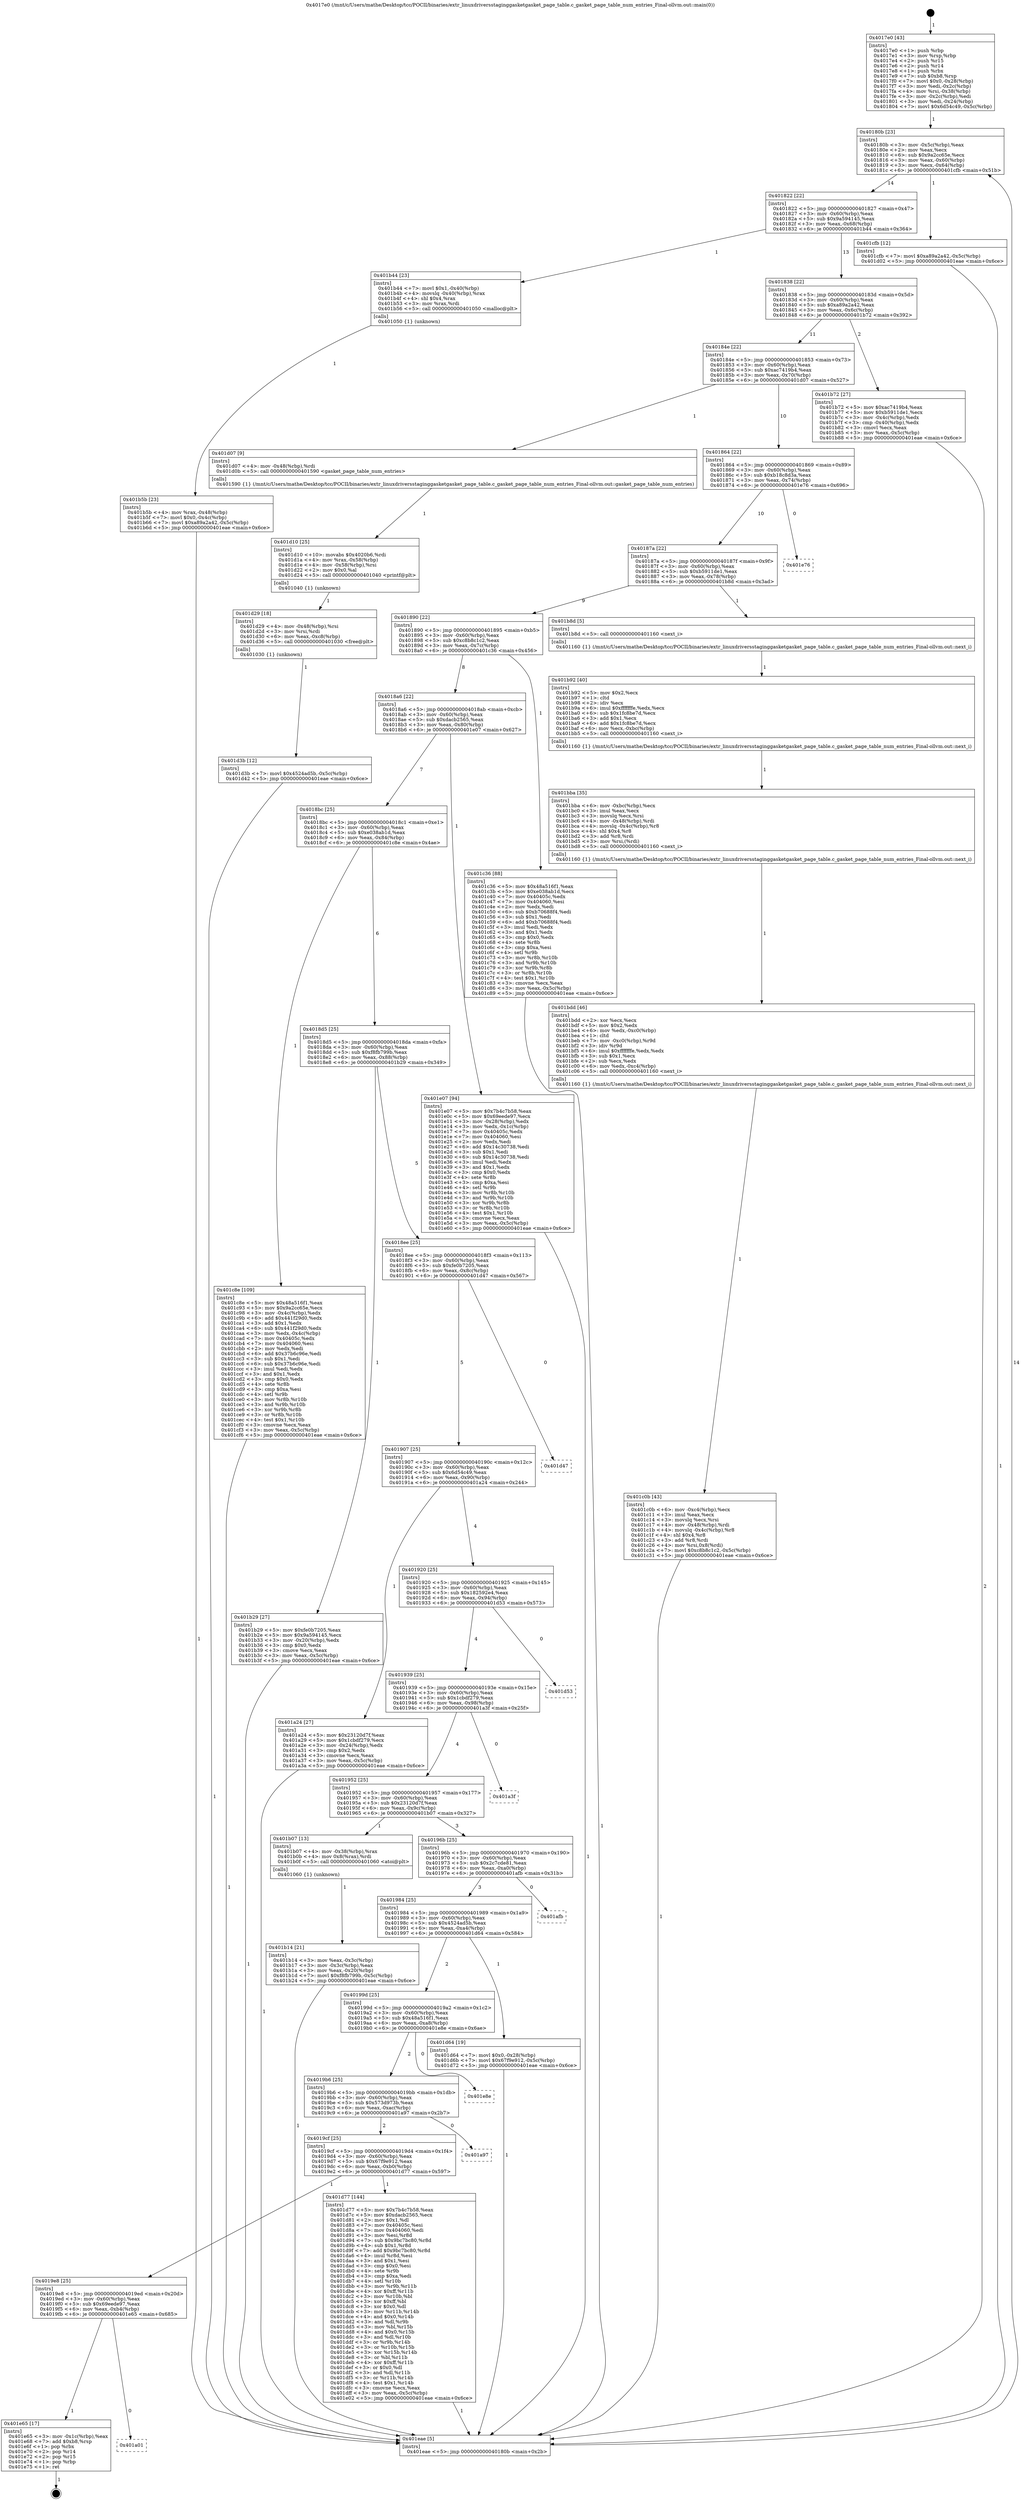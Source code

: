digraph "0x4017e0" {
  label = "0x4017e0 (/mnt/c/Users/mathe/Desktop/tcc/POCII/binaries/extr_linuxdriversstaginggasketgasket_page_table.c_gasket_page_table_num_entries_Final-ollvm.out::main(0))"
  labelloc = "t"
  node[shape=record]

  Entry [label="",width=0.3,height=0.3,shape=circle,fillcolor=black,style=filled]
  "0x40180b" [label="{
     0x40180b [23]\l
     | [instrs]\l
     &nbsp;&nbsp;0x40180b \<+3\>: mov -0x5c(%rbp),%eax\l
     &nbsp;&nbsp;0x40180e \<+2\>: mov %eax,%ecx\l
     &nbsp;&nbsp;0x401810 \<+6\>: sub $0x9a2cc65e,%ecx\l
     &nbsp;&nbsp;0x401816 \<+3\>: mov %eax,-0x60(%rbp)\l
     &nbsp;&nbsp;0x401819 \<+3\>: mov %ecx,-0x64(%rbp)\l
     &nbsp;&nbsp;0x40181c \<+6\>: je 0000000000401cfb \<main+0x51b\>\l
  }"]
  "0x401cfb" [label="{
     0x401cfb [12]\l
     | [instrs]\l
     &nbsp;&nbsp;0x401cfb \<+7\>: movl $0xa89a2a42,-0x5c(%rbp)\l
     &nbsp;&nbsp;0x401d02 \<+5\>: jmp 0000000000401eae \<main+0x6ce\>\l
  }"]
  "0x401822" [label="{
     0x401822 [22]\l
     | [instrs]\l
     &nbsp;&nbsp;0x401822 \<+5\>: jmp 0000000000401827 \<main+0x47\>\l
     &nbsp;&nbsp;0x401827 \<+3\>: mov -0x60(%rbp),%eax\l
     &nbsp;&nbsp;0x40182a \<+5\>: sub $0x9a594145,%eax\l
     &nbsp;&nbsp;0x40182f \<+3\>: mov %eax,-0x68(%rbp)\l
     &nbsp;&nbsp;0x401832 \<+6\>: je 0000000000401b44 \<main+0x364\>\l
  }"]
  Exit [label="",width=0.3,height=0.3,shape=circle,fillcolor=black,style=filled,peripheries=2]
  "0x401b44" [label="{
     0x401b44 [23]\l
     | [instrs]\l
     &nbsp;&nbsp;0x401b44 \<+7\>: movl $0x1,-0x40(%rbp)\l
     &nbsp;&nbsp;0x401b4b \<+4\>: movslq -0x40(%rbp),%rax\l
     &nbsp;&nbsp;0x401b4f \<+4\>: shl $0x4,%rax\l
     &nbsp;&nbsp;0x401b53 \<+3\>: mov %rax,%rdi\l
     &nbsp;&nbsp;0x401b56 \<+5\>: call 0000000000401050 \<malloc@plt\>\l
     | [calls]\l
     &nbsp;&nbsp;0x401050 \{1\} (unknown)\l
  }"]
  "0x401838" [label="{
     0x401838 [22]\l
     | [instrs]\l
     &nbsp;&nbsp;0x401838 \<+5\>: jmp 000000000040183d \<main+0x5d\>\l
     &nbsp;&nbsp;0x40183d \<+3\>: mov -0x60(%rbp),%eax\l
     &nbsp;&nbsp;0x401840 \<+5\>: sub $0xa89a2a42,%eax\l
     &nbsp;&nbsp;0x401845 \<+3\>: mov %eax,-0x6c(%rbp)\l
     &nbsp;&nbsp;0x401848 \<+6\>: je 0000000000401b72 \<main+0x392\>\l
  }"]
  "0x401a01" [label="{
     0x401a01\l
  }", style=dashed]
  "0x401b72" [label="{
     0x401b72 [27]\l
     | [instrs]\l
     &nbsp;&nbsp;0x401b72 \<+5\>: mov $0xac7419b4,%eax\l
     &nbsp;&nbsp;0x401b77 \<+5\>: mov $0xb5911de1,%ecx\l
     &nbsp;&nbsp;0x401b7c \<+3\>: mov -0x4c(%rbp),%edx\l
     &nbsp;&nbsp;0x401b7f \<+3\>: cmp -0x40(%rbp),%edx\l
     &nbsp;&nbsp;0x401b82 \<+3\>: cmovl %ecx,%eax\l
     &nbsp;&nbsp;0x401b85 \<+3\>: mov %eax,-0x5c(%rbp)\l
     &nbsp;&nbsp;0x401b88 \<+5\>: jmp 0000000000401eae \<main+0x6ce\>\l
  }"]
  "0x40184e" [label="{
     0x40184e [22]\l
     | [instrs]\l
     &nbsp;&nbsp;0x40184e \<+5\>: jmp 0000000000401853 \<main+0x73\>\l
     &nbsp;&nbsp;0x401853 \<+3\>: mov -0x60(%rbp),%eax\l
     &nbsp;&nbsp;0x401856 \<+5\>: sub $0xac7419b4,%eax\l
     &nbsp;&nbsp;0x40185b \<+3\>: mov %eax,-0x70(%rbp)\l
     &nbsp;&nbsp;0x40185e \<+6\>: je 0000000000401d07 \<main+0x527\>\l
  }"]
  "0x401e65" [label="{
     0x401e65 [17]\l
     | [instrs]\l
     &nbsp;&nbsp;0x401e65 \<+3\>: mov -0x1c(%rbp),%eax\l
     &nbsp;&nbsp;0x401e68 \<+7\>: add $0xb8,%rsp\l
     &nbsp;&nbsp;0x401e6f \<+1\>: pop %rbx\l
     &nbsp;&nbsp;0x401e70 \<+2\>: pop %r14\l
     &nbsp;&nbsp;0x401e72 \<+2\>: pop %r15\l
     &nbsp;&nbsp;0x401e74 \<+1\>: pop %rbp\l
     &nbsp;&nbsp;0x401e75 \<+1\>: ret\l
  }"]
  "0x401d07" [label="{
     0x401d07 [9]\l
     | [instrs]\l
     &nbsp;&nbsp;0x401d07 \<+4\>: mov -0x48(%rbp),%rdi\l
     &nbsp;&nbsp;0x401d0b \<+5\>: call 0000000000401590 \<gasket_page_table_num_entries\>\l
     | [calls]\l
     &nbsp;&nbsp;0x401590 \{1\} (/mnt/c/Users/mathe/Desktop/tcc/POCII/binaries/extr_linuxdriversstaginggasketgasket_page_table.c_gasket_page_table_num_entries_Final-ollvm.out::gasket_page_table_num_entries)\l
  }"]
  "0x401864" [label="{
     0x401864 [22]\l
     | [instrs]\l
     &nbsp;&nbsp;0x401864 \<+5\>: jmp 0000000000401869 \<main+0x89\>\l
     &nbsp;&nbsp;0x401869 \<+3\>: mov -0x60(%rbp),%eax\l
     &nbsp;&nbsp;0x40186c \<+5\>: sub $0xb18c8d3a,%eax\l
     &nbsp;&nbsp;0x401871 \<+3\>: mov %eax,-0x74(%rbp)\l
     &nbsp;&nbsp;0x401874 \<+6\>: je 0000000000401e76 \<main+0x696\>\l
  }"]
  "0x4019e8" [label="{
     0x4019e8 [25]\l
     | [instrs]\l
     &nbsp;&nbsp;0x4019e8 \<+5\>: jmp 00000000004019ed \<main+0x20d\>\l
     &nbsp;&nbsp;0x4019ed \<+3\>: mov -0x60(%rbp),%eax\l
     &nbsp;&nbsp;0x4019f0 \<+5\>: sub $0x69eede97,%eax\l
     &nbsp;&nbsp;0x4019f5 \<+6\>: mov %eax,-0xb4(%rbp)\l
     &nbsp;&nbsp;0x4019fb \<+6\>: je 0000000000401e65 \<main+0x685\>\l
  }"]
  "0x401e76" [label="{
     0x401e76\l
  }", style=dashed]
  "0x40187a" [label="{
     0x40187a [22]\l
     | [instrs]\l
     &nbsp;&nbsp;0x40187a \<+5\>: jmp 000000000040187f \<main+0x9f\>\l
     &nbsp;&nbsp;0x40187f \<+3\>: mov -0x60(%rbp),%eax\l
     &nbsp;&nbsp;0x401882 \<+5\>: sub $0xb5911de1,%eax\l
     &nbsp;&nbsp;0x401887 \<+3\>: mov %eax,-0x78(%rbp)\l
     &nbsp;&nbsp;0x40188a \<+6\>: je 0000000000401b8d \<main+0x3ad\>\l
  }"]
  "0x401d77" [label="{
     0x401d77 [144]\l
     | [instrs]\l
     &nbsp;&nbsp;0x401d77 \<+5\>: mov $0x7b4c7b58,%eax\l
     &nbsp;&nbsp;0x401d7c \<+5\>: mov $0xdacb2565,%ecx\l
     &nbsp;&nbsp;0x401d81 \<+2\>: mov $0x1,%dl\l
     &nbsp;&nbsp;0x401d83 \<+7\>: mov 0x40405c,%esi\l
     &nbsp;&nbsp;0x401d8a \<+7\>: mov 0x404060,%edi\l
     &nbsp;&nbsp;0x401d91 \<+3\>: mov %esi,%r8d\l
     &nbsp;&nbsp;0x401d94 \<+7\>: sub $0x9bc7bc80,%r8d\l
     &nbsp;&nbsp;0x401d9b \<+4\>: sub $0x1,%r8d\l
     &nbsp;&nbsp;0x401d9f \<+7\>: add $0x9bc7bc80,%r8d\l
     &nbsp;&nbsp;0x401da6 \<+4\>: imul %r8d,%esi\l
     &nbsp;&nbsp;0x401daa \<+3\>: and $0x1,%esi\l
     &nbsp;&nbsp;0x401dad \<+3\>: cmp $0x0,%esi\l
     &nbsp;&nbsp;0x401db0 \<+4\>: sete %r9b\l
     &nbsp;&nbsp;0x401db4 \<+3\>: cmp $0xa,%edi\l
     &nbsp;&nbsp;0x401db7 \<+4\>: setl %r10b\l
     &nbsp;&nbsp;0x401dbb \<+3\>: mov %r9b,%r11b\l
     &nbsp;&nbsp;0x401dbe \<+4\>: xor $0xff,%r11b\l
     &nbsp;&nbsp;0x401dc2 \<+3\>: mov %r10b,%bl\l
     &nbsp;&nbsp;0x401dc5 \<+3\>: xor $0xff,%bl\l
     &nbsp;&nbsp;0x401dc8 \<+3\>: xor $0x0,%dl\l
     &nbsp;&nbsp;0x401dcb \<+3\>: mov %r11b,%r14b\l
     &nbsp;&nbsp;0x401dce \<+4\>: and $0x0,%r14b\l
     &nbsp;&nbsp;0x401dd2 \<+3\>: and %dl,%r9b\l
     &nbsp;&nbsp;0x401dd5 \<+3\>: mov %bl,%r15b\l
     &nbsp;&nbsp;0x401dd8 \<+4\>: and $0x0,%r15b\l
     &nbsp;&nbsp;0x401ddc \<+3\>: and %dl,%r10b\l
     &nbsp;&nbsp;0x401ddf \<+3\>: or %r9b,%r14b\l
     &nbsp;&nbsp;0x401de2 \<+3\>: or %r10b,%r15b\l
     &nbsp;&nbsp;0x401de5 \<+3\>: xor %r15b,%r14b\l
     &nbsp;&nbsp;0x401de8 \<+3\>: or %bl,%r11b\l
     &nbsp;&nbsp;0x401deb \<+4\>: xor $0xff,%r11b\l
     &nbsp;&nbsp;0x401def \<+3\>: or $0x0,%dl\l
     &nbsp;&nbsp;0x401df2 \<+3\>: and %dl,%r11b\l
     &nbsp;&nbsp;0x401df5 \<+3\>: or %r11b,%r14b\l
     &nbsp;&nbsp;0x401df8 \<+4\>: test $0x1,%r14b\l
     &nbsp;&nbsp;0x401dfc \<+3\>: cmovne %ecx,%eax\l
     &nbsp;&nbsp;0x401dff \<+3\>: mov %eax,-0x5c(%rbp)\l
     &nbsp;&nbsp;0x401e02 \<+5\>: jmp 0000000000401eae \<main+0x6ce\>\l
  }"]
  "0x401b8d" [label="{
     0x401b8d [5]\l
     | [instrs]\l
     &nbsp;&nbsp;0x401b8d \<+5\>: call 0000000000401160 \<next_i\>\l
     | [calls]\l
     &nbsp;&nbsp;0x401160 \{1\} (/mnt/c/Users/mathe/Desktop/tcc/POCII/binaries/extr_linuxdriversstaginggasketgasket_page_table.c_gasket_page_table_num_entries_Final-ollvm.out::next_i)\l
  }"]
  "0x401890" [label="{
     0x401890 [22]\l
     | [instrs]\l
     &nbsp;&nbsp;0x401890 \<+5\>: jmp 0000000000401895 \<main+0xb5\>\l
     &nbsp;&nbsp;0x401895 \<+3\>: mov -0x60(%rbp),%eax\l
     &nbsp;&nbsp;0x401898 \<+5\>: sub $0xc8b8c1c2,%eax\l
     &nbsp;&nbsp;0x40189d \<+3\>: mov %eax,-0x7c(%rbp)\l
     &nbsp;&nbsp;0x4018a0 \<+6\>: je 0000000000401c36 \<main+0x456\>\l
  }"]
  "0x4019cf" [label="{
     0x4019cf [25]\l
     | [instrs]\l
     &nbsp;&nbsp;0x4019cf \<+5\>: jmp 00000000004019d4 \<main+0x1f4\>\l
     &nbsp;&nbsp;0x4019d4 \<+3\>: mov -0x60(%rbp),%eax\l
     &nbsp;&nbsp;0x4019d7 \<+5\>: sub $0x67f9e912,%eax\l
     &nbsp;&nbsp;0x4019dc \<+6\>: mov %eax,-0xb0(%rbp)\l
     &nbsp;&nbsp;0x4019e2 \<+6\>: je 0000000000401d77 \<main+0x597\>\l
  }"]
  "0x401c36" [label="{
     0x401c36 [88]\l
     | [instrs]\l
     &nbsp;&nbsp;0x401c36 \<+5\>: mov $0x48a516f1,%eax\l
     &nbsp;&nbsp;0x401c3b \<+5\>: mov $0xe038ab1d,%ecx\l
     &nbsp;&nbsp;0x401c40 \<+7\>: mov 0x40405c,%edx\l
     &nbsp;&nbsp;0x401c47 \<+7\>: mov 0x404060,%esi\l
     &nbsp;&nbsp;0x401c4e \<+2\>: mov %edx,%edi\l
     &nbsp;&nbsp;0x401c50 \<+6\>: sub $0xb70688f4,%edi\l
     &nbsp;&nbsp;0x401c56 \<+3\>: sub $0x1,%edi\l
     &nbsp;&nbsp;0x401c59 \<+6\>: add $0xb70688f4,%edi\l
     &nbsp;&nbsp;0x401c5f \<+3\>: imul %edi,%edx\l
     &nbsp;&nbsp;0x401c62 \<+3\>: and $0x1,%edx\l
     &nbsp;&nbsp;0x401c65 \<+3\>: cmp $0x0,%edx\l
     &nbsp;&nbsp;0x401c68 \<+4\>: sete %r8b\l
     &nbsp;&nbsp;0x401c6c \<+3\>: cmp $0xa,%esi\l
     &nbsp;&nbsp;0x401c6f \<+4\>: setl %r9b\l
     &nbsp;&nbsp;0x401c73 \<+3\>: mov %r8b,%r10b\l
     &nbsp;&nbsp;0x401c76 \<+3\>: and %r9b,%r10b\l
     &nbsp;&nbsp;0x401c79 \<+3\>: xor %r9b,%r8b\l
     &nbsp;&nbsp;0x401c7c \<+3\>: or %r8b,%r10b\l
     &nbsp;&nbsp;0x401c7f \<+4\>: test $0x1,%r10b\l
     &nbsp;&nbsp;0x401c83 \<+3\>: cmovne %ecx,%eax\l
     &nbsp;&nbsp;0x401c86 \<+3\>: mov %eax,-0x5c(%rbp)\l
     &nbsp;&nbsp;0x401c89 \<+5\>: jmp 0000000000401eae \<main+0x6ce\>\l
  }"]
  "0x4018a6" [label="{
     0x4018a6 [22]\l
     | [instrs]\l
     &nbsp;&nbsp;0x4018a6 \<+5\>: jmp 00000000004018ab \<main+0xcb\>\l
     &nbsp;&nbsp;0x4018ab \<+3\>: mov -0x60(%rbp),%eax\l
     &nbsp;&nbsp;0x4018ae \<+5\>: sub $0xdacb2565,%eax\l
     &nbsp;&nbsp;0x4018b3 \<+3\>: mov %eax,-0x80(%rbp)\l
     &nbsp;&nbsp;0x4018b6 \<+6\>: je 0000000000401e07 \<main+0x627\>\l
  }"]
  "0x401a97" [label="{
     0x401a97\l
  }", style=dashed]
  "0x401e07" [label="{
     0x401e07 [94]\l
     | [instrs]\l
     &nbsp;&nbsp;0x401e07 \<+5\>: mov $0x7b4c7b58,%eax\l
     &nbsp;&nbsp;0x401e0c \<+5\>: mov $0x69eede97,%ecx\l
     &nbsp;&nbsp;0x401e11 \<+3\>: mov -0x28(%rbp),%edx\l
     &nbsp;&nbsp;0x401e14 \<+3\>: mov %edx,-0x1c(%rbp)\l
     &nbsp;&nbsp;0x401e17 \<+7\>: mov 0x40405c,%edx\l
     &nbsp;&nbsp;0x401e1e \<+7\>: mov 0x404060,%esi\l
     &nbsp;&nbsp;0x401e25 \<+2\>: mov %edx,%edi\l
     &nbsp;&nbsp;0x401e27 \<+6\>: add $0x14c30738,%edi\l
     &nbsp;&nbsp;0x401e2d \<+3\>: sub $0x1,%edi\l
     &nbsp;&nbsp;0x401e30 \<+6\>: sub $0x14c30738,%edi\l
     &nbsp;&nbsp;0x401e36 \<+3\>: imul %edi,%edx\l
     &nbsp;&nbsp;0x401e39 \<+3\>: and $0x1,%edx\l
     &nbsp;&nbsp;0x401e3c \<+3\>: cmp $0x0,%edx\l
     &nbsp;&nbsp;0x401e3f \<+4\>: sete %r8b\l
     &nbsp;&nbsp;0x401e43 \<+3\>: cmp $0xa,%esi\l
     &nbsp;&nbsp;0x401e46 \<+4\>: setl %r9b\l
     &nbsp;&nbsp;0x401e4a \<+3\>: mov %r8b,%r10b\l
     &nbsp;&nbsp;0x401e4d \<+3\>: and %r9b,%r10b\l
     &nbsp;&nbsp;0x401e50 \<+3\>: xor %r9b,%r8b\l
     &nbsp;&nbsp;0x401e53 \<+3\>: or %r8b,%r10b\l
     &nbsp;&nbsp;0x401e56 \<+4\>: test $0x1,%r10b\l
     &nbsp;&nbsp;0x401e5a \<+3\>: cmovne %ecx,%eax\l
     &nbsp;&nbsp;0x401e5d \<+3\>: mov %eax,-0x5c(%rbp)\l
     &nbsp;&nbsp;0x401e60 \<+5\>: jmp 0000000000401eae \<main+0x6ce\>\l
  }"]
  "0x4018bc" [label="{
     0x4018bc [25]\l
     | [instrs]\l
     &nbsp;&nbsp;0x4018bc \<+5\>: jmp 00000000004018c1 \<main+0xe1\>\l
     &nbsp;&nbsp;0x4018c1 \<+3\>: mov -0x60(%rbp),%eax\l
     &nbsp;&nbsp;0x4018c4 \<+5\>: sub $0xe038ab1d,%eax\l
     &nbsp;&nbsp;0x4018c9 \<+6\>: mov %eax,-0x84(%rbp)\l
     &nbsp;&nbsp;0x4018cf \<+6\>: je 0000000000401c8e \<main+0x4ae\>\l
  }"]
  "0x4019b6" [label="{
     0x4019b6 [25]\l
     | [instrs]\l
     &nbsp;&nbsp;0x4019b6 \<+5\>: jmp 00000000004019bb \<main+0x1db\>\l
     &nbsp;&nbsp;0x4019bb \<+3\>: mov -0x60(%rbp),%eax\l
     &nbsp;&nbsp;0x4019be \<+5\>: sub $0x573d973b,%eax\l
     &nbsp;&nbsp;0x4019c3 \<+6\>: mov %eax,-0xac(%rbp)\l
     &nbsp;&nbsp;0x4019c9 \<+6\>: je 0000000000401a97 \<main+0x2b7\>\l
  }"]
  "0x401c8e" [label="{
     0x401c8e [109]\l
     | [instrs]\l
     &nbsp;&nbsp;0x401c8e \<+5\>: mov $0x48a516f1,%eax\l
     &nbsp;&nbsp;0x401c93 \<+5\>: mov $0x9a2cc65e,%ecx\l
     &nbsp;&nbsp;0x401c98 \<+3\>: mov -0x4c(%rbp),%edx\l
     &nbsp;&nbsp;0x401c9b \<+6\>: add $0x441f29d0,%edx\l
     &nbsp;&nbsp;0x401ca1 \<+3\>: add $0x1,%edx\l
     &nbsp;&nbsp;0x401ca4 \<+6\>: sub $0x441f29d0,%edx\l
     &nbsp;&nbsp;0x401caa \<+3\>: mov %edx,-0x4c(%rbp)\l
     &nbsp;&nbsp;0x401cad \<+7\>: mov 0x40405c,%edx\l
     &nbsp;&nbsp;0x401cb4 \<+7\>: mov 0x404060,%esi\l
     &nbsp;&nbsp;0x401cbb \<+2\>: mov %edx,%edi\l
     &nbsp;&nbsp;0x401cbd \<+6\>: add $0x37b6c96e,%edi\l
     &nbsp;&nbsp;0x401cc3 \<+3\>: sub $0x1,%edi\l
     &nbsp;&nbsp;0x401cc6 \<+6\>: sub $0x37b6c96e,%edi\l
     &nbsp;&nbsp;0x401ccc \<+3\>: imul %edi,%edx\l
     &nbsp;&nbsp;0x401ccf \<+3\>: and $0x1,%edx\l
     &nbsp;&nbsp;0x401cd2 \<+3\>: cmp $0x0,%edx\l
     &nbsp;&nbsp;0x401cd5 \<+4\>: sete %r8b\l
     &nbsp;&nbsp;0x401cd9 \<+3\>: cmp $0xa,%esi\l
     &nbsp;&nbsp;0x401cdc \<+4\>: setl %r9b\l
     &nbsp;&nbsp;0x401ce0 \<+3\>: mov %r8b,%r10b\l
     &nbsp;&nbsp;0x401ce3 \<+3\>: and %r9b,%r10b\l
     &nbsp;&nbsp;0x401ce6 \<+3\>: xor %r9b,%r8b\l
     &nbsp;&nbsp;0x401ce9 \<+3\>: or %r8b,%r10b\l
     &nbsp;&nbsp;0x401cec \<+4\>: test $0x1,%r10b\l
     &nbsp;&nbsp;0x401cf0 \<+3\>: cmovne %ecx,%eax\l
     &nbsp;&nbsp;0x401cf3 \<+3\>: mov %eax,-0x5c(%rbp)\l
     &nbsp;&nbsp;0x401cf6 \<+5\>: jmp 0000000000401eae \<main+0x6ce\>\l
  }"]
  "0x4018d5" [label="{
     0x4018d5 [25]\l
     | [instrs]\l
     &nbsp;&nbsp;0x4018d5 \<+5\>: jmp 00000000004018da \<main+0xfa\>\l
     &nbsp;&nbsp;0x4018da \<+3\>: mov -0x60(%rbp),%eax\l
     &nbsp;&nbsp;0x4018dd \<+5\>: sub $0xf8fb799b,%eax\l
     &nbsp;&nbsp;0x4018e2 \<+6\>: mov %eax,-0x88(%rbp)\l
     &nbsp;&nbsp;0x4018e8 \<+6\>: je 0000000000401b29 \<main+0x349\>\l
  }"]
  "0x401e8e" [label="{
     0x401e8e\l
  }", style=dashed]
  "0x401b29" [label="{
     0x401b29 [27]\l
     | [instrs]\l
     &nbsp;&nbsp;0x401b29 \<+5\>: mov $0xfe0b7205,%eax\l
     &nbsp;&nbsp;0x401b2e \<+5\>: mov $0x9a594145,%ecx\l
     &nbsp;&nbsp;0x401b33 \<+3\>: mov -0x20(%rbp),%edx\l
     &nbsp;&nbsp;0x401b36 \<+3\>: cmp $0x0,%edx\l
     &nbsp;&nbsp;0x401b39 \<+3\>: cmove %ecx,%eax\l
     &nbsp;&nbsp;0x401b3c \<+3\>: mov %eax,-0x5c(%rbp)\l
     &nbsp;&nbsp;0x401b3f \<+5\>: jmp 0000000000401eae \<main+0x6ce\>\l
  }"]
  "0x4018ee" [label="{
     0x4018ee [25]\l
     | [instrs]\l
     &nbsp;&nbsp;0x4018ee \<+5\>: jmp 00000000004018f3 \<main+0x113\>\l
     &nbsp;&nbsp;0x4018f3 \<+3\>: mov -0x60(%rbp),%eax\l
     &nbsp;&nbsp;0x4018f6 \<+5\>: sub $0xfe0b7205,%eax\l
     &nbsp;&nbsp;0x4018fb \<+6\>: mov %eax,-0x8c(%rbp)\l
     &nbsp;&nbsp;0x401901 \<+6\>: je 0000000000401d47 \<main+0x567\>\l
  }"]
  "0x40199d" [label="{
     0x40199d [25]\l
     | [instrs]\l
     &nbsp;&nbsp;0x40199d \<+5\>: jmp 00000000004019a2 \<main+0x1c2\>\l
     &nbsp;&nbsp;0x4019a2 \<+3\>: mov -0x60(%rbp),%eax\l
     &nbsp;&nbsp;0x4019a5 \<+5\>: sub $0x48a516f1,%eax\l
     &nbsp;&nbsp;0x4019aa \<+6\>: mov %eax,-0xa8(%rbp)\l
     &nbsp;&nbsp;0x4019b0 \<+6\>: je 0000000000401e8e \<main+0x6ae\>\l
  }"]
  "0x401d47" [label="{
     0x401d47\l
  }", style=dashed]
  "0x401907" [label="{
     0x401907 [25]\l
     | [instrs]\l
     &nbsp;&nbsp;0x401907 \<+5\>: jmp 000000000040190c \<main+0x12c\>\l
     &nbsp;&nbsp;0x40190c \<+3\>: mov -0x60(%rbp),%eax\l
     &nbsp;&nbsp;0x40190f \<+5\>: sub $0x6d54c49,%eax\l
     &nbsp;&nbsp;0x401914 \<+6\>: mov %eax,-0x90(%rbp)\l
     &nbsp;&nbsp;0x40191a \<+6\>: je 0000000000401a24 \<main+0x244\>\l
  }"]
  "0x401d64" [label="{
     0x401d64 [19]\l
     | [instrs]\l
     &nbsp;&nbsp;0x401d64 \<+7\>: movl $0x0,-0x28(%rbp)\l
     &nbsp;&nbsp;0x401d6b \<+7\>: movl $0x67f9e912,-0x5c(%rbp)\l
     &nbsp;&nbsp;0x401d72 \<+5\>: jmp 0000000000401eae \<main+0x6ce\>\l
  }"]
  "0x401a24" [label="{
     0x401a24 [27]\l
     | [instrs]\l
     &nbsp;&nbsp;0x401a24 \<+5\>: mov $0x23120d7f,%eax\l
     &nbsp;&nbsp;0x401a29 \<+5\>: mov $0x1cbdf279,%ecx\l
     &nbsp;&nbsp;0x401a2e \<+3\>: mov -0x24(%rbp),%edx\l
     &nbsp;&nbsp;0x401a31 \<+3\>: cmp $0x2,%edx\l
     &nbsp;&nbsp;0x401a34 \<+3\>: cmovne %ecx,%eax\l
     &nbsp;&nbsp;0x401a37 \<+3\>: mov %eax,-0x5c(%rbp)\l
     &nbsp;&nbsp;0x401a3a \<+5\>: jmp 0000000000401eae \<main+0x6ce\>\l
  }"]
  "0x401920" [label="{
     0x401920 [25]\l
     | [instrs]\l
     &nbsp;&nbsp;0x401920 \<+5\>: jmp 0000000000401925 \<main+0x145\>\l
     &nbsp;&nbsp;0x401925 \<+3\>: mov -0x60(%rbp),%eax\l
     &nbsp;&nbsp;0x401928 \<+5\>: sub $0x182592e4,%eax\l
     &nbsp;&nbsp;0x40192d \<+6\>: mov %eax,-0x94(%rbp)\l
     &nbsp;&nbsp;0x401933 \<+6\>: je 0000000000401d53 \<main+0x573\>\l
  }"]
  "0x401eae" [label="{
     0x401eae [5]\l
     | [instrs]\l
     &nbsp;&nbsp;0x401eae \<+5\>: jmp 000000000040180b \<main+0x2b\>\l
  }"]
  "0x4017e0" [label="{
     0x4017e0 [43]\l
     | [instrs]\l
     &nbsp;&nbsp;0x4017e0 \<+1\>: push %rbp\l
     &nbsp;&nbsp;0x4017e1 \<+3\>: mov %rsp,%rbp\l
     &nbsp;&nbsp;0x4017e4 \<+2\>: push %r15\l
     &nbsp;&nbsp;0x4017e6 \<+2\>: push %r14\l
     &nbsp;&nbsp;0x4017e8 \<+1\>: push %rbx\l
     &nbsp;&nbsp;0x4017e9 \<+7\>: sub $0xb8,%rsp\l
     &nbsp;&nbsp;0x4017f0 \<+7\>: movl $0x0,-0x28(%rbp)\l
     &nbsp;&nbsp;0x4017f7 \<+3\>: mov %edi,-0x2c(%rbp)\l
     &nbsp;&nbsp;0x4017fa \<+4\>: mov %rsi,-0x38(%rbp)\l
     &nbsp;&nbsp;0x4017fe \<+3\>: mov -0x2c(%rbp),%edi\l
     &nbsp;&nbsp;0x401801 \<+3\>: mov %edi,-0x24(%rbp)\l
     &nbsp;&nbsp;0x401804 \<+7\>: movl $0x6d54c49,-0x5c(%rbp)\l
  }"]
  "0x401984" [label="{
     0x401984 [25]\l
     | [instrs]\l
     &nbsp;&nbsp;0x401984 \<+5\>: jmp 0000000000401989 \<main+0x1a9\>\l
     &nbsp;&nbsp;0x401989 \<+3\>: mov -0x60(%rbp),%eax\l
     &nbsp;&nbsp;0x40198c \<+5\>: sub $0x4524ad5b,%eax\l
     &nbsp;&nbsp;0x401991 \<+6\>: mov %eax,-0xa4(%rbp)\l
     &nbsp;&nbsp;0x401997 \<+6\>: je 0000000000401d64 \<main+0x584\>\l
  }"]
  "0x401d53" [label="{
     0x401d53\l
  }", style=dashed]
  "0x401939" [label="{
     0x401939 [25]\l
     | [instrs]\l
     &nbsp;&nbsp;0x401939 \<+5\>: jmp 000000000040193e \<main+0x15e\>\l
     &nbsp;&nbsp;0x40193e \<+3\>: mov -0x60(%rbp),%eax\l
     &nbsp;&nbsp;0x401941 \<+5\>: sub $0x1cbdf279,%eax\l
     &nbsp;&nbsp;0x401946 \<+6\>: mov %eax,-0x98(%rbp)\l
     &nbsp;&nbsp;0x40194c \<+6\>: je 0000000000401a3f \<main+0x25f\>\l
  }"]
  "0x401afb" [label="{
     0x401afb\l
  }", style=dashed]
  "0x401a3f" [label="{
     0x401a3f\l
  }", style=dashed]
  "0x401952" [label="{
     0x401952 [25]\l
     | [instrs]\l
     &nbsp;&nbsp;0x401952 \<+5\>: jmp 0000000000401957 \<main+0x177\>\l
     &nbsp;&nbsp;0x401957 \<+3\>: mov -0x60(%rbp),%eax\l
     &nbsp;&nbsp;0x40195a \<+5\>: sub $0x23120d7f,%eax\l
     &nbsp;&nbsp;0x40195f \<+6\>: mov %eax,-0x9c(%rbp)\l
     &nbsp;&nbsp;0x401965 \<+6\>: je 0000000000401b07 \<main+0x327\>\l
  }"]
  "0x401d3b" [label="{
     0x401d3b [12]\l
     | [instrs]\l
     &nbsp;&nbsp;0x401d3b \<+7\>: movl $0x4524ad5b,-0x5c(%rbp)\l
     &nbsp;&nbsp;0x401d42 \<+5\>: jmp 0000000000401eae \<main+0x6ce\>\l
  }"]
  "0x401b07" [label="{
     0x401b07 [13]\l
     | [instrs]\l
     &nbsp;&nbsp;0x401b07 \<+4\>: mov -0x38(%rbp),%rax\l
     &nbsp;&nbsp;0x401b0b \<+4\>: mov 0x8(%rax),%rdi\l
     &nbsp;&nbsp;0x401b0f \<+5\>: call 0000000000401060 \<atoi@plt\>\l
     | [calls]\l
     &nbsp;&nbsp;0x401060 \{1\} (unknown)\l
  }"]
  "0x40196b" [label="{
     0x40196b [25]\l
     | [instrs]\l
     &nbsp;&nbsp;0x40196b \<+5\>: jmp 0000000000401970 \<main+0x190\>\l
     &nbsp;&nbsp;0x401970 \<+3\>: mov -0x60(%rbp),%eax\l
     &nbsp;&nbsp;0x401973 \<+5\>: sub $0x2c7cde81,%eax\l
     &nbsp;&nbsp;0x401978 \<+6\>: mov %eax,-0xa0(%rbp)\l
     &nbsp;&nbsp;0x40197e \<+6\>: je 0000000000401afb \<main+0x31b\>\l
  }"]
  "0x401b14" [label="{
     0x401b14 [21]\l
     | [instrs]\l
     &nbsp;&nbsp;0x401b14 \<+3\>: mov %eax,-0x3c(%rbp)\l
     &nbsp;&nbsp;0x401b17 \<+3\>: mov -0x3c(%rbp),%eax\l
     &nbsp;&nbsp;0x401b1a \<+3\>: mov %eax,-0x20(%rbp)\l
     &nbsp;&nbsp;0x401b1d \<+7\>: movl $0xf8fb799b,-0x5c(%rbp)\l
     &nbsp;&nbsp;0x401b24 \<+5\>: jmp 0000000000401eae \<main+0x6ce\>\l
  }"]
  "0x401b5b" [label="{
     0x401b5b [23]\l
     | [instrs]\l
     &nbsp;&nbsp;0x401b5b \<+4\>: mov %rax,-0x48(%rbp)\l
     &nbsp;&nbsp;0x401b5f \<+7\>: movl $0x0,-0x4c(%rbp)\l
     &nbsp;&nbsp;0x401b66 \<+7\>: movl $0xa89a2a42,-0x5c(%rbp)\l
     &nbsp;&nbsp;0x401b6d \<+5\>: jmp 0000000000401eae \<main+0x6ce\>\l
  }"]
  "0x401b92" [label="{
     0x401b92 [40]\l
     | [instrs]\l
     &nbsp;&nbsp;0x401b92 \<+5\>: mov $0x2,%ecx\l
     &nbsp;&nbsp;0x401b97 \<+1\>: cltd\l
     &nbsp;&nbsp;0x401b98 \<+2\>: idiv %ecx\l
     &nbsp;&nbsp;0x401b9a \<+6\>: imul $0xfffffffe,%edx,%ecx\l
     &nbsp;&nbsp;0x401ba0 \<+6\>: sub $0x1fc8be7d,%ecx\l
     &nbsp;&nbsp;0x401ba6 \<+3\>: add $0x1,%ecx\l
     &nbsp;&nbsp;0x401ba9 \<+6\>: add $0x1fc8be7d,%ecx\l
     &nbsp;&nbsp;0x401baf \<+6\>: mov %ecx,-0xbc(%rbp)\l
     &nbsp;&nbsp;0x401bb5 \<+5\>: call 0000000000401160 \<next_i\>\l
     | [calls]\l
     &nbsp;&nbsp;0x401160 \{1\} (/mnt/c/Users/mathe/Desktop/tcc/POCII/binaries/extr_linuxdriversstaginggasketgasket_page_table.c_gasket_page_table_num_entries_Final-ollvm.out::next_i)\l
  }"]
  "0x401bba" [label="{
     0x401bba [35]\l
     | [instrs]\l
     &nbsp;&nbsp;0x401bba \<+6\>: mov -0xbc(%rbp),%ecx\l
     &nbsp;&nbsp;0x401bc0 \<+3\>: imul %eax,%ecx\l
     &nbsp;&nbsp;0x401bc3 \<+3\>: movslq %ecx,%rsi\l
     &nbsp;&nbsp;0x401bc6 \<+4\>: mov -0x48(%rbp),%rdi\l
     &nbsp;&nbsp;0x401bca \<+4\>: movslq -0x4c(%rbp),%r8\l
     &nbsp;&nbsp;0x401bce \<+4\>: shl $0x4,%r8\l
     &nbsp;&nbsp;0x401bd2 \<+3\>: add %r8,%rdi\l
     &nbsp;&nbsp;0x401bd5 \<+3\>: mov %rsi,(%rdi)\l
     &nbsp;&nbsp;0x401bd8 \<+5\>: call 0000000000401160 \<next_i\>\l
     | [calls]\l
     &nbsp;&nbsp;0x401160 \{1\} (/mnt/c/Users/mathe/Desktop/tcc/POCII/binaries/extr_linuxdriversstaginggasketgasket_page_table.c_gasket_page_table_num_entries_Final-ollvm.out::next_i)\l
  }"]
  "0x401bdd" [label="{
     0x401bdd [46]\l
     | [instrs]\l
     &nbsp;&nbsp;0x401bdd \<+2\>: xor %ecx,%ecx\l
     &nbsp;&nbsp;0x401bdf \<+5\>: mov $0x2,%edx\l
     &nbsp;&nbsp;0x401be4 \<+6\>: mov %edx,-0xc0(%rbp)\l
     &nbsp;&nbsp;0x401bea \<+1\>: cltd\l
     &nbsp;&nbsp;0x401beb \<+7\>: mov -0xc0(%rbp),%r9d\l
     &nbsp;&nbsp;0x401bf2 \<+3\>: idiv %r9d\l
     &nbsp;&nbsp;0x401bf5 \<+6\>: imul $0xfffffffe,%edx,%edx\l
     &nbsp;&nbsp;0x401bfb \<+3\>: sub $0x1,%ecx\l
     &nbsp;&nbsp;0x401bfe \<+2\>: sub %ecx,%edx\l
     &nbsp;&nbsp;0x401c00 \<+6\>: mov %edx,-0xc4(%rbp)\l
     &nbsp;&nbsp;0x401c06 \<+5\>: call 0000000000401160 \<next_i\>\l
     | [calls]\l
     &nbsp;&nbsp;0x401160 \{1\} (/mnt/c/Users/mathe/Desktop/tcc/POCII/binaries/extr_linuxdriversstaginggasketgasket_page_table.c_gasket_page_table_num_entries_Final-ollvm.out::next_i)\l
  }"]
  "0x401c0b" [label="{
     0x401c0b [43]\l
     | [instrs]\l
     &nbsp;&nbsp;0x401c0b \<+6\>: mov -0xc4(%rbp),%ecx\l
     &nbsp;&nbsp;0x401c11 \<+3\>: imul %eax,%ecx\l
     &nbsp;&nbsp;0x401c14 \<+3\>: movslq %ecx,%rsi\l
     &nbsp;&nbsp;0x401c17 \<+4\>: mov -0x48(%rbp),%rdi\l
     &nbsp;&nbsp;0x401c1b \<+4\>: movslq -0x4c(%rbp),%r8\l
     &nbsp;&nbsp;0x401c1f \<+4\>: shl $0x4,%r8\l
     &nbsp;&nbsp;0x401c23 \<+3\>: add %r8,%rdi\l
     &nbsp;&nbsp;0x401c26 \<+4\>: mov %rsi,0x8(%rdi)\l
     &nbsp;&nbsp;0x401c2a \<+7\>: movl $0xc8b8c1c2,-0x5c(%rbp)\l
     &nbsp;&nbsp;0x401c31 \<+5\>: jmp 0000000000401eae \<main+0x6ce\>\l
  }"]
  "0x401d10" [label="{
     0x401d10 [25]\l
     | [instrs]\l
     &nbsp;&nbsp;0x401d10 \<+10\>: movabs $0x4020b6,%rdi\l
     &nbsp;&nbsp;0x401d1a \<+4\>: mov %rax,-0x58(%rbp)\l
     &nbsp;&nbsp;0x401d1e \<+4\>: mov -0x58(%rbp),%rsi\l
     &nbsp;&nbsp;0x401d22 \<+2\>: mov $0x0,%al\l
     &nbsp;&nbsp;0x401d24 \<+5\>: call 0000000000401040 \<printf@plt\>\l
     | [calls]\l
     &nbsp;&nbsp;0x401040 \{1\} (unknown)\l
  }"]
  "0x401d29" [label="{
     0x401d29 [18]\l
     | [instrs]\l
     &nbsp;&nbsp;0x401d29 \<+4\>: mov -0x48(%rbp),%rsi\l
     &nbsp;&nbsp;0x401d2d \<+3\>: mov %rsi,%rdi\l
     &nbsp;&nbsp;0x401d30 \<+6\>: mov %eax,-0xc8(%rbp)\l
     &nbsp;&nbsp;0x401d36 \<+5\>: call 0000000000401030 \<free@plt\>\l
     | [calls]\l
     &nbsp;&nbsp;0x401030 \{1\} (unknown)\l
  }"]
  Entry -> "0x4017e0" [label=" 1"]
  "0x40180b" -> "0x401cfb" [label=" 1"]
  "0x40180b" -> "0x401822" [label=" 14"]
  "0x401e65" -> Exit [label=" 1"]
  "0x401822" -> "0x401b44" [label=" 1"]
  "0x401822" -> "0x401838" [label=" 13"]
  "0x4019e8" -> "0x401a01" [label=" 0"]
  "0x401838" -> "0x401b72" [label=" 2"]
  "0x401838" -> "0x40184e" [label=" 11"]
  "0x4019e8" -> "0x401e65" [label=" 1"]
  "0x40184e" -> "0x401d07" [label=" 1"]
  "0x40184e" -> "0x401864" [label=" 10"]
  "0x401e07" -> "0x401eae" [label=" 1"]
  "0x401864" -> "0x401e76" [label=" 0"]
  "0x401864" -> "0x40187a" [label=" 10"]
  "0x401d77" -> "0x401eae" [label=" 1"]
  "0x40187a" -> "0x401b8d" [label=" 1"]
  "0x40187a" -> "0x401890" [label=" 9"]
  "0x4019cf" -> "0x4019e8" [label=" 1"]
  "0x401890" -> "0x401c36" [label=" 1"]
  "0x401890" -> "0x4018a6" [label=" 8"]
  "0x4019cf" -> "0x401d77" [label=" 1"]
  "0x4018a6" -> "0x401e07" [label=" 1"]
  "0x4018a6" -> "0x4018bc" [label=" 7"]
  "0x4019b6" -> "0x4019cf" [label=" 2"]
  "0x4018bc" -> "0x401c8e" [label=" 1"]
  "0x4018bc" -> "0x4018d5" [label=" 6"]
  "0x4019b6" -> "0x401a97" [label=" 0"]
  "0x4018d5" -> "0x401b29" [label=" 1"]
  "0x4018d5" -> "0x4018ee" [label=" 5"]
  "0x40199d" -> "0x4019b6" [label=" 2"]
  "0x4018ee" -> "0x401d47" [label=" 0"]
  "0x4018ee" -> "0x401907" [label=" 5"]
  "0x40199d" -> "0x401e8e" [label=" 0"]
  "0x401907" -> "0x401a24" [label=" 1"]
  "0x401907" -> "0x401920" [label=" 4"]
  "0x401a24" -> "0x401eae" [label=" 1"]
  "0x4017e0" -> "0x40180b" [label=" 1"]
  "0x401eae" -> "0x40180b" [label=" 14"]
  "0x401d64" -> "0x401eae" [label=" 1"]
  "0x401920" -> "0x401d53" [label=" 0"]
  "0x401920" -> "0x401939" [label=" 4"]
  "0x401984" -> "0x401d64" [label=" 1"]
  "0x401939" -> "0x401a3f" [label=" 0"]
  "0x401939" -> "0x401952" [label=" 4"]
  "0x401984" -> "0x40199d" [label=" 2"]
  "0x401952" -> "0x401b07" [label=" 1"]
  "0x401952" -> "0x40196b" [label=" 3"]
  "0x401b07" -> "0x401b14" [label=" 1"]
  "0x401b14" -> "0x401eae" [label=" 1"]
  "0x401b29" -> "0x401eae" [label=" 1"]
  "0x401b44" -> "0x401b5b" [label=" 1"]
  "0x401b5b" -> "0x401eae" [label=" 1"]
  "0x401b72" -> "0x401eae" [label=" 2"]
  "0x401b8d" -> "0x401b92" [label=" 1"]
  "0x401b92" -> "0x401bba" [label=" 1"]
  "0x401bba" -> "0x401bdd" [label=" 1"]
  "0x401bdd" -> "0x401c0b" [label=" 1"]
  "0x401c0b" -> "0x401eae" [label=" 1"]
  "0x401c36" -> "0x401eae" [label=" 1"]
  "0x401c8e" -> "0x401eae" [label=" 1"]
  "0x401cfb" -> "0x401eae" [label=" 1"]
  "0x401d07" -> "0x401d10" [label=" 1"]
  "0x401d10" -> "0x401d29" [label=" 1"]
  "0x401d29" -> "0x401d3b" [label=" 1"]
  "0x401d3b" -> "0x401eae" [label=" 1"]
  "0x40196b" -> "0x401984" [label=" 3"]
  "0x40196b" -> "0x401afb" [label=" 0"]
}
